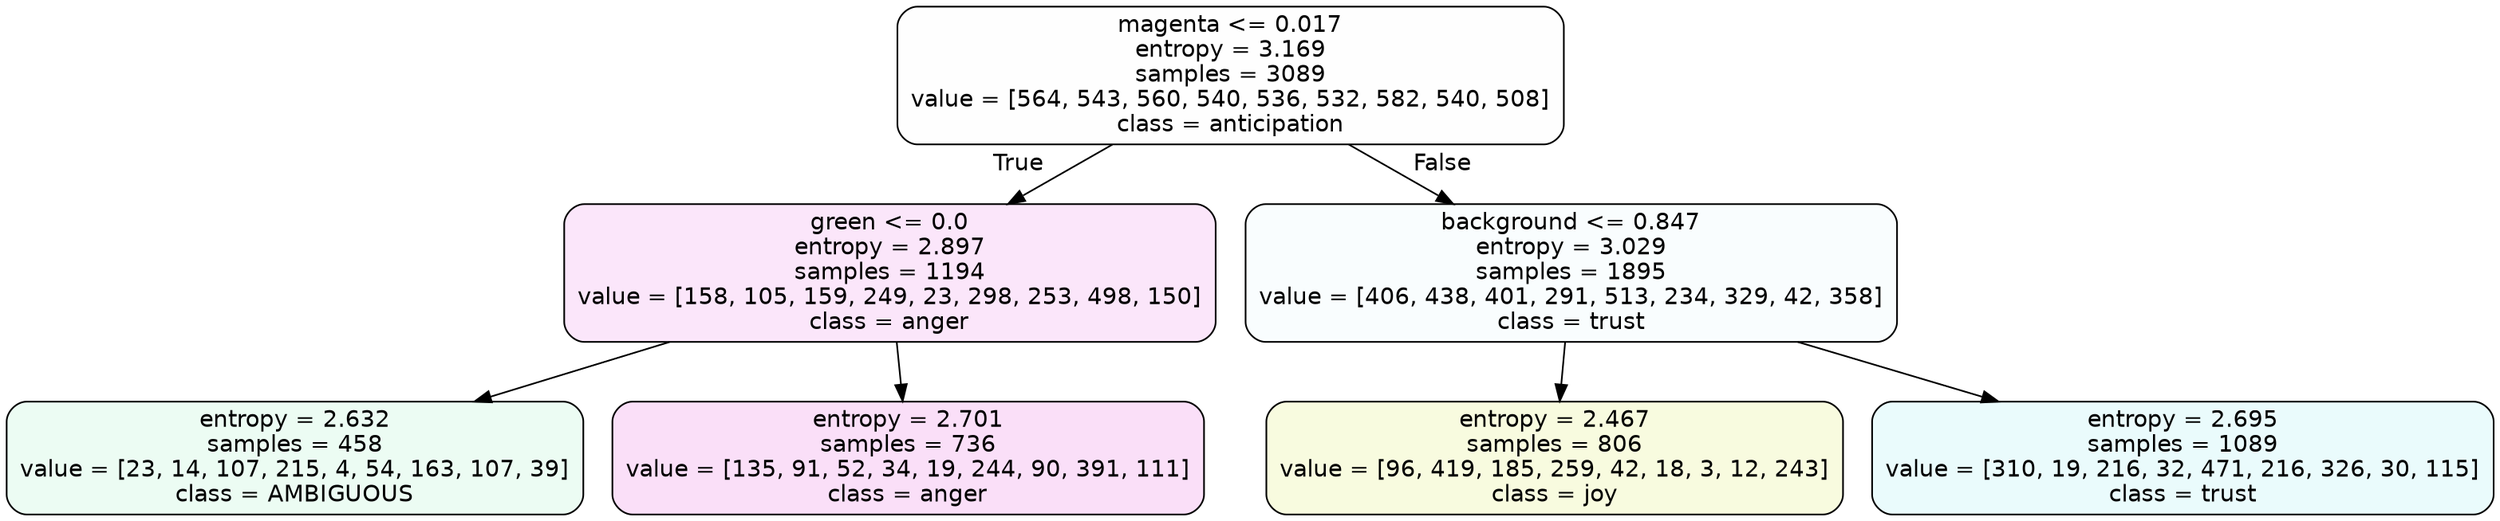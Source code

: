 digraph Tree {
node [shape=box, style="filled, rounded", color="black", fontname=helvetica] ;
edge [fontname=helvetica] ;
0 [label="magenta <= 0.017\nentropy = 3.169\nsamples = 3089\nvalue = [564, 543, 560, 540, 536, 532, 582, 540, 508]\nclass = anticipation", fillcolor="#8139e501"] ;
1 [label="green <= 0.0\nentropy = 2.897\nsamples = 1194\nvalue = [158, 105, 159, 249, 23, 298, 253, 498, 150]\nclass = anger", fillcolor="#e539d720"] ;
0 -> 1 [labeldistance=2.5, labelangle=45, headlabel="True"] ;
2 [label="entropy = 2.632\nsamples = 458\nvalue = [23, 14, 107, 215, 4, 54, 163, 107, 39]\nclass = AMBIGUOUS", fillcolor="#39e58118"] ;
1 -> 2 ;
3 [label="entropy = 2.701\nsamples = 736\nvalue = [135, 91, 52, 34, 19, 244, 90, 391, 111]\nclass = anger", fillcolor="#e539d729"] ;
1 -> 3 ;
4 [label="background <= 0.847\nentropy = 3.029\nsamples = 1895\nvalue = [406, 438, 401, 291, 513, 234, 329, 42, 358]\nclass = trust", fillcolor="#39d7e507"] ;
0 -> 4 [labeldistance=2.5, labelangle=-45, headlabel="False"] ;
5 [label="entropy = 2.467\nsamples = 806\nvalue = [96, 419, 185, 259, 42, 18, 3, 12, 243]\nclass = joy", fillcolor="#d7e53928"] ;
4 -> 5 ;
6 [label="entropy = 2.695\nsamples = 1089\nvalue = [310, 19, 216, 32, 471, 216, 326, 30, 115]\nclass = trust", fillcolor="#39d7e51a"] ;
4 -> 6 ;
}